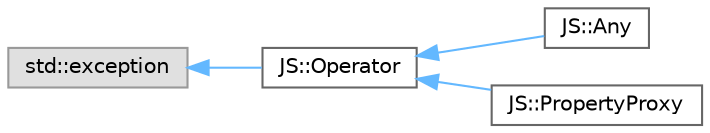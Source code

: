 digraph "Graphical Class Hierarchy"
{
 // LATEX_PDF_SIZE
  bgcolor="transparent";
  edge [fontname=Helvetica,fontsize=10,labelfontname=Helvetica,labelfontsize=10];
  node [fontname=Helvetica,fontsize=10,shape=box,height=0.2,width=0.4];
  rankdir="LR";
  Node0 [id="Node000000",label="std::exception",height=0.2,width=0.4,color="grey60", fillcolor="#E0E0E0", style="filled",tooltip=" "];
  Node0 -> Node1 [id="edge20_Node000000_Node000001",dir="back",color="steelblue1",style="solid",tooltip=" "];
  Node1 [id="Node000001",label="JS::Operator",height=0.2,width=0.4,color="grey40", fillcolor="white", style="filled",URL="$classJS_1_1Operator.html",tooltip="Represents a JavaScript-like operator in C++ that can perform various operations on values."];
  Node1 -> Node2 [id="edge21_Node000001_Node000002",dir="back",color="steelblue1",style="solid",tooltip=" "];
  Node2 [id="Node000002",label="JS::Any",height=0.2,width=0.4,color="grey40", fillcolor="white", style="filled",URL="$classJS_1_1Any.html",tooltip="Represents a JavaScript-like variant type in C++ that can hold multiple types of values."];
  Node1 -> Node3 [id="edge22_Node000001_Node000003",dir="back",color="steelblue1",style="solid",tooltip=" "];
  Node3 [id="Node000003",label="JS::PropertyProxy",height=0.2,width=0.4,color="grey40", fillcolor="white", style="filled",URL="$classJS_1_1PropertyProxy.html",tooltip="Represents a proxy for accessing properties of an object in JavaScript."];
}
